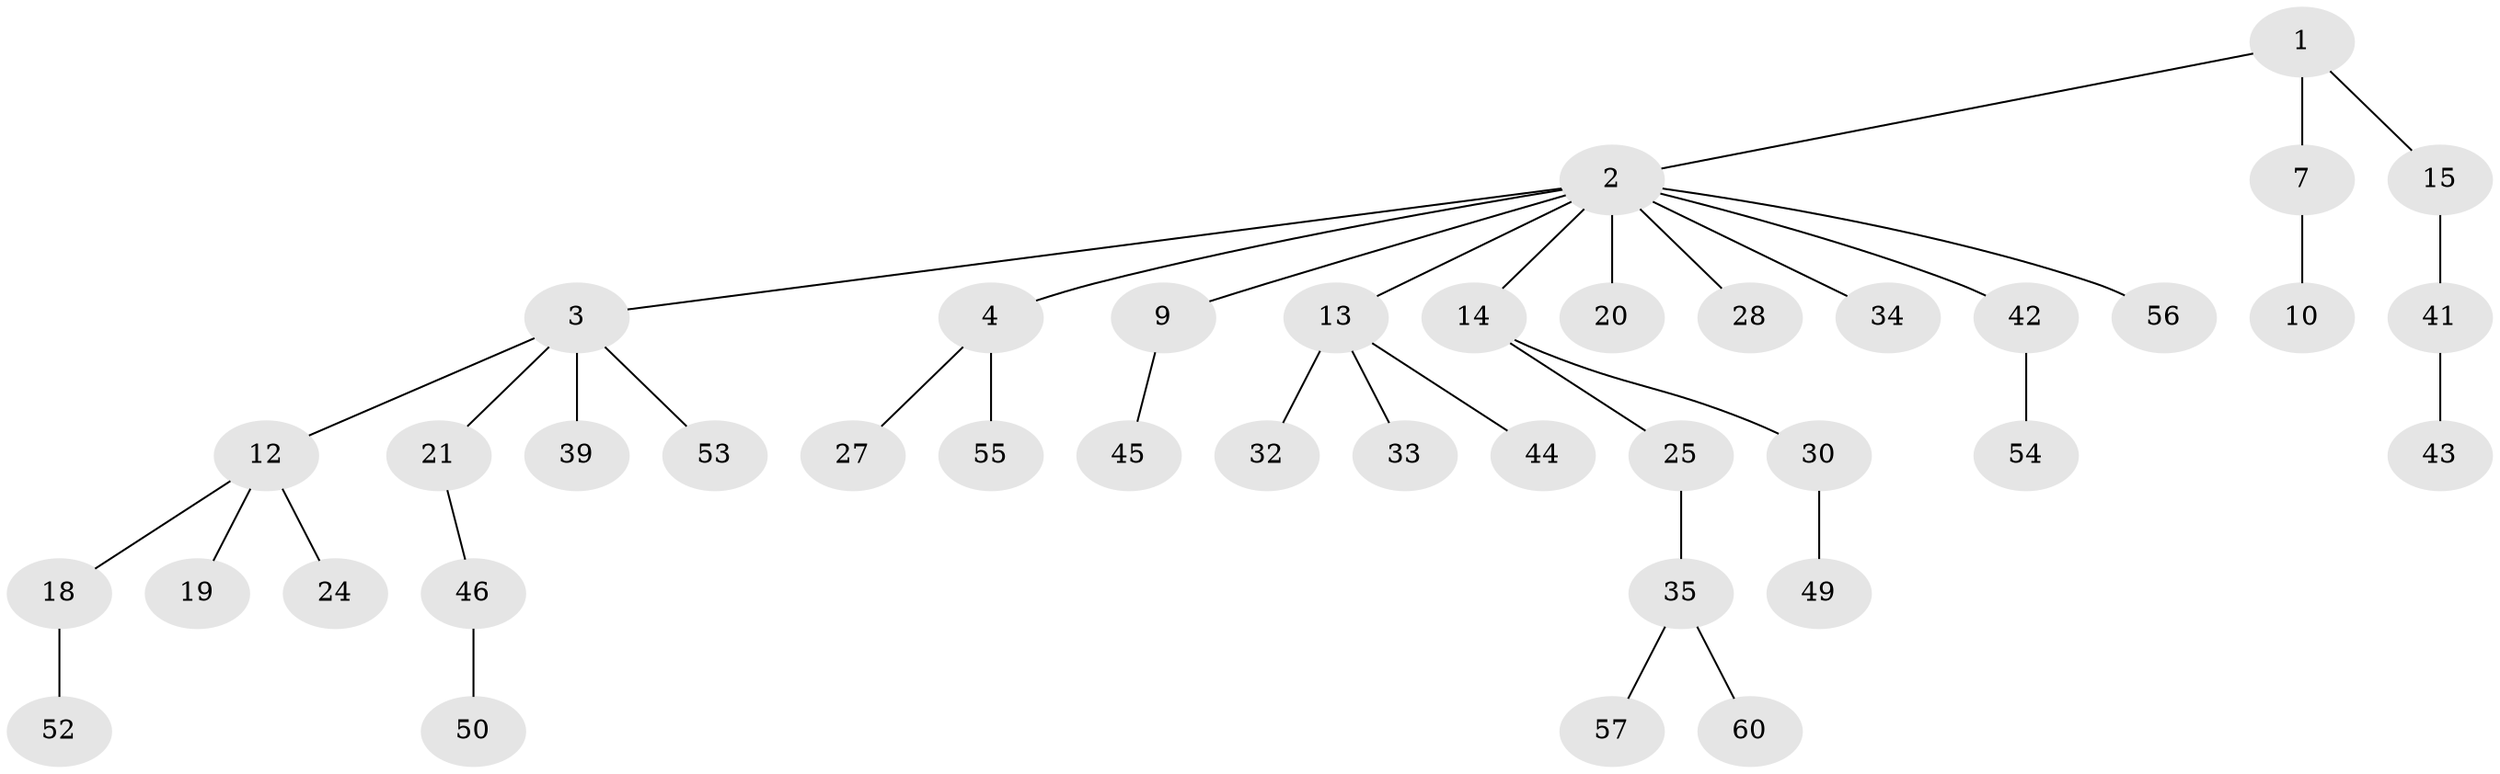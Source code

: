 // Generated by graph-tools (version 1.1) at 2025/52/02/27/25 19:52:10]
// undirected, 40 vertices, 39 edges
graph export_dot {
graph [start="1"]
  node [color=gray90,style=filled];
  1 [super="+8"];
  2 [super="+5"];
  3 [super="+17"];
  4 [super="+6"];
  7;
  9 [super="+31"];
  10 [super="+11"];
  12 [super="+16"];
  13 [super="+36"];
  14 [super="+22"];
  15 [super="+38"];
  18 [super="+51"];
  19 [super="+23"];
  20 [super="+26"];
  21 [super="+29"];
  24;
  25 [super="+59"];
  27;
  28;
  30 [super="+40"];
  32;
  33;
  34;
  35 [super="+37"];
  39;
  41;
  42 [super="+47"];
  43 [super="+58"];
  44;
  45;
  46 [super="+48"];
  49;
  50;
  52;
  53;
  54;
  55;
  56;
  57;
  60;
  1 -- 2;
  1 -- 7;
  1 -- 15;
  2 -- 3;
  2 -- 4;
  2 -- 14;
  2 -- 42;
  2 -- 56;
  2 -- 34;
  2 -- 20;
  2 -- 9;
  2 -- 28;
  2 -- 13;
  3 -- 12;
  3 -- 21;
  3 -- 53;
  3 -- 39;
  4 -- 27;
  4 -- 55;
  7 -- 10;
  9 -- 45;
  12 -- 18;
  12 -- 24;
  12 -- 19;
  13 -- 32;
  13 -- 33;
  13 -- 44;
  14 -- 25;
  14 -- 30;
  15 -- 41;
  18 -- 52;
  21 -- 46;
  25 -- 35;
  30 -- 49;
  35 -- 57;
  35 -- 60;
  41 -- 43;
  42 -- 54;
  46 -- 50;
}

